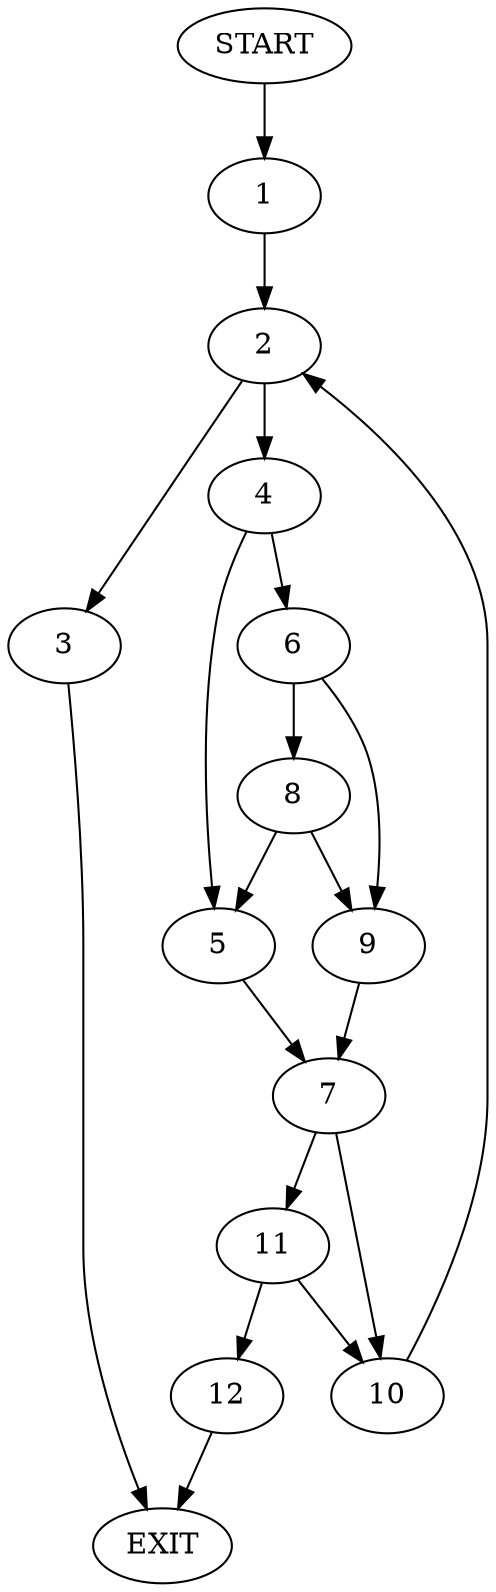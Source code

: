 digraph {
0 [label="START"]
13 [label="EXIT"]
0 -> 1
1 -> 2
2 -> 3
2 -> 4
4 -> 5
4 -> 6
3 -> 13
5 -> 7
6 -> 8
6 -> 9
8 -> 5
8 -> 9
9 -> 7
7 -> 10
7 -> 11
10 -> 2
11 -> 10
11 -> 12
12 -> 13
}
